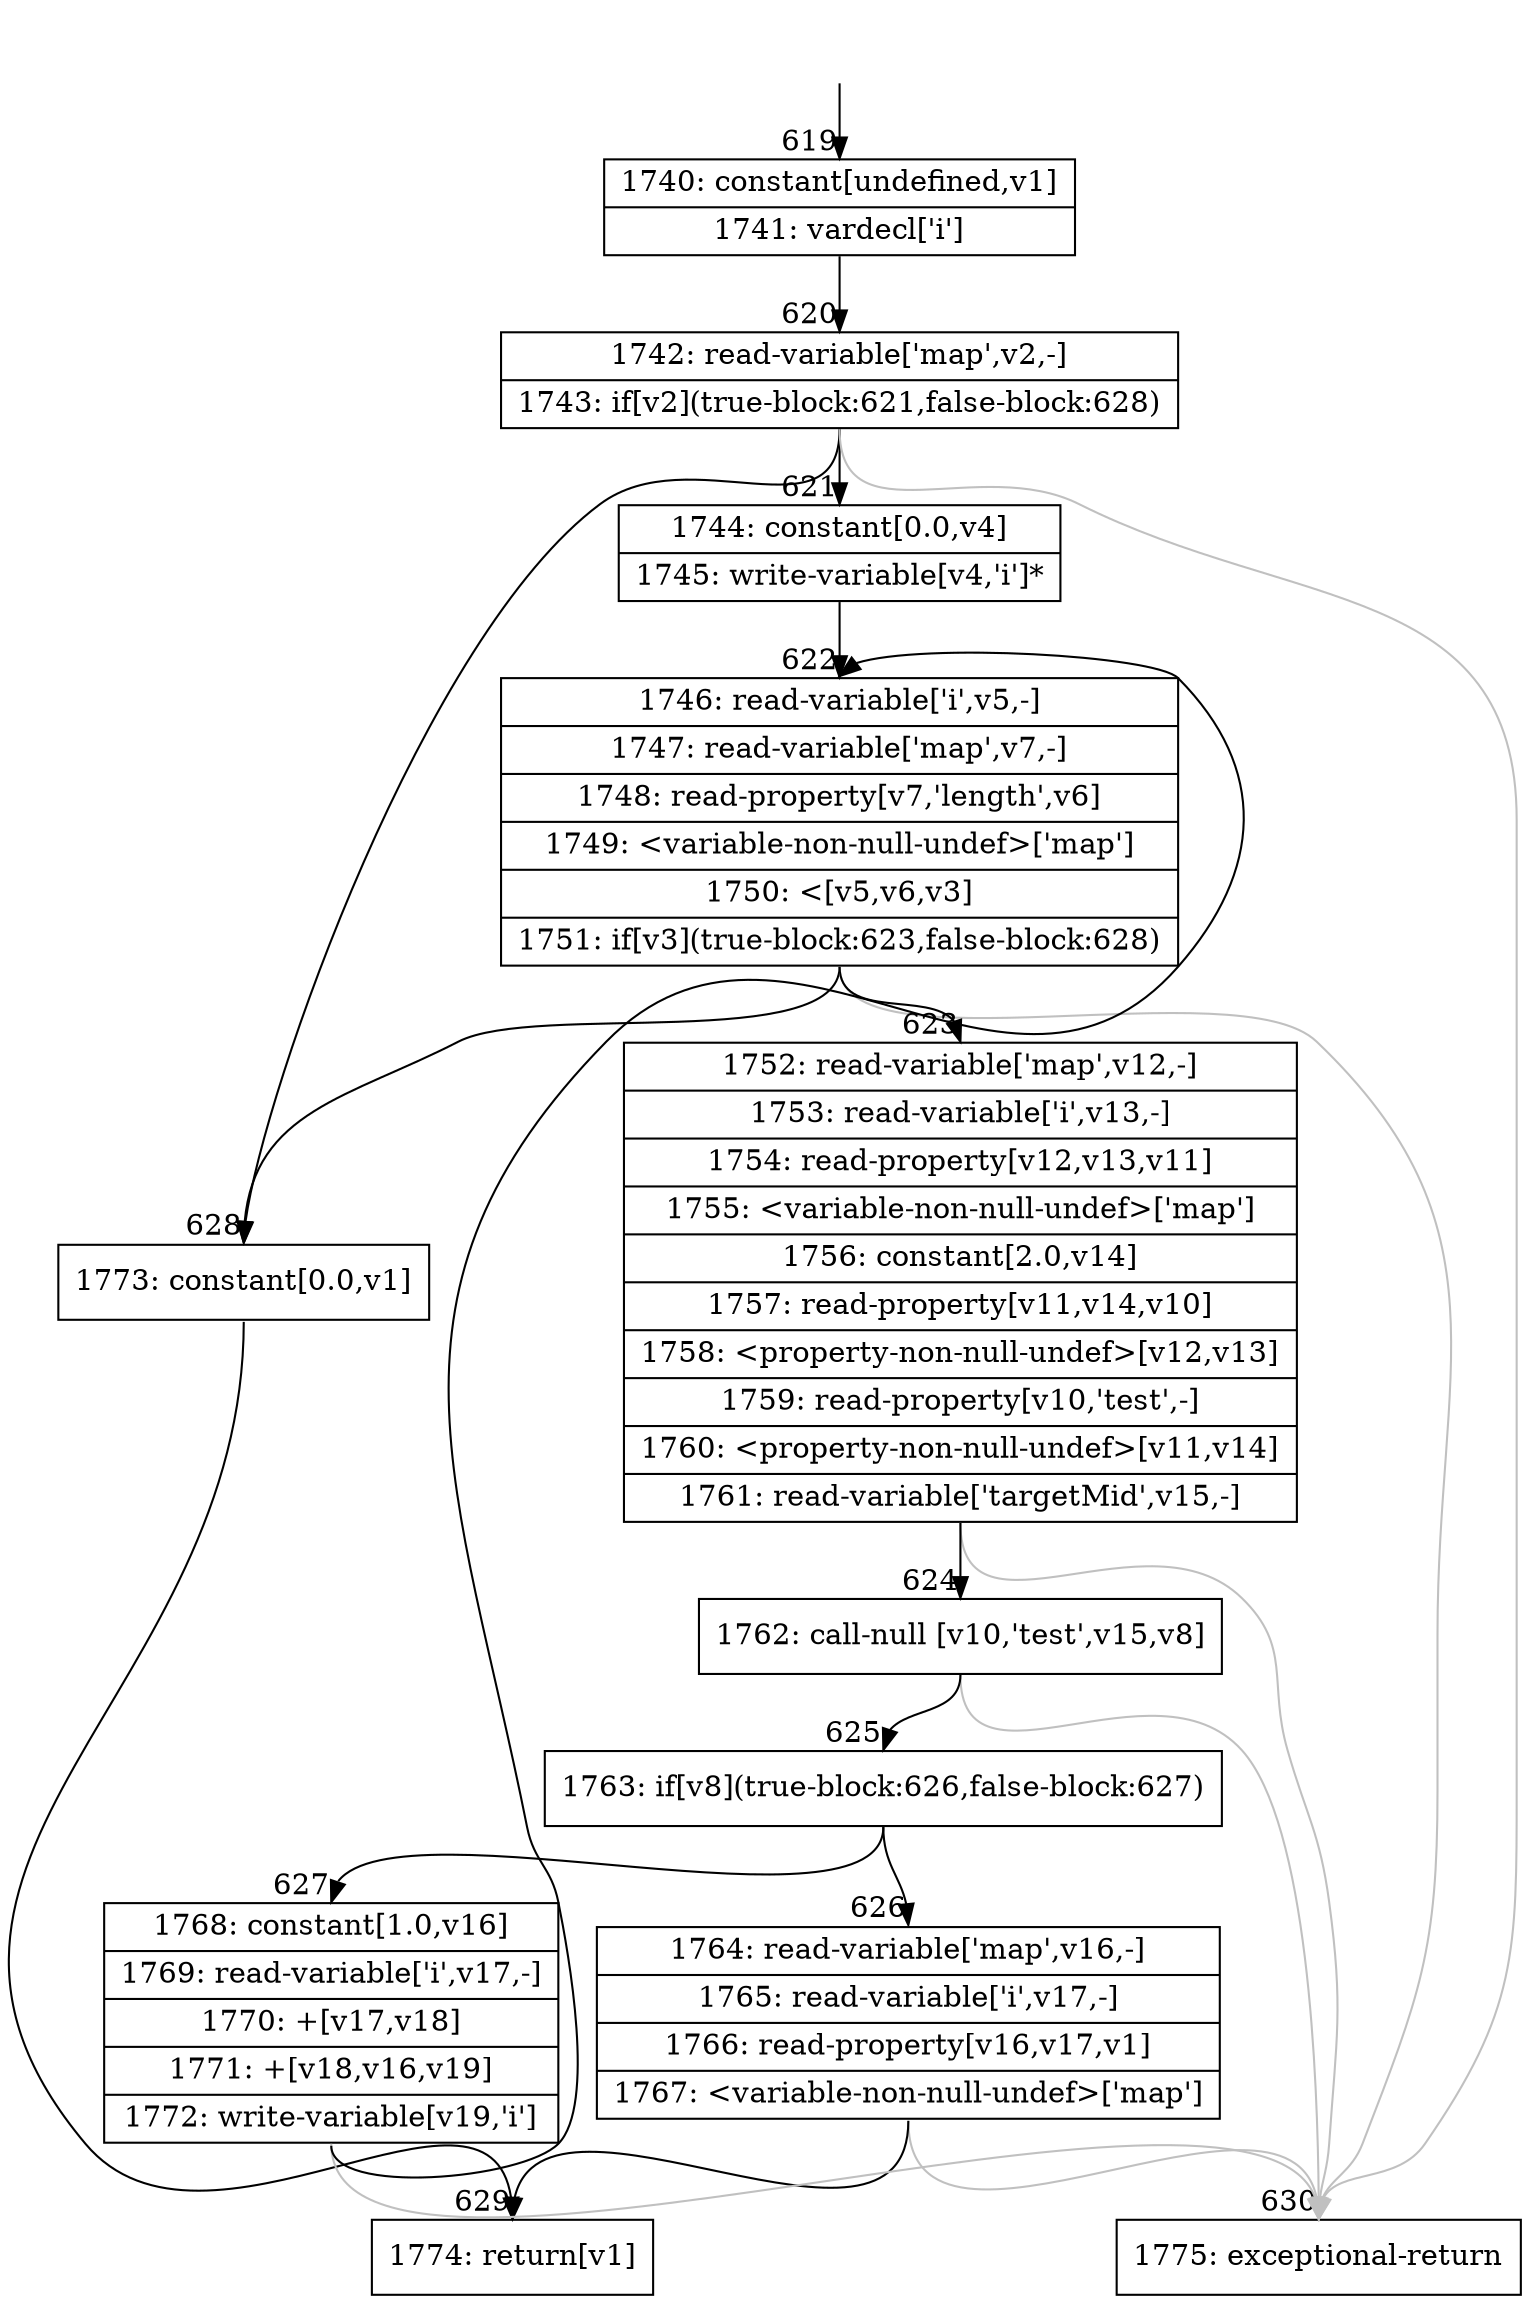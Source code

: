 digraph {
rankdir="TD"
BB_entry53[shape=none,label=""];
BB_entry53 -> BB619 [tailport=s, headport=n, headlabel="    619"]
BB619 [shape=record label="{1740: constant[undefined,v1]|1741: vardecl['i']}" ] 
BB619 -> BB620 [tailport=s, headport=n, headlabel="      620"]
BB620 [shape=record label="{1742: read-variable['map',v2,-]|1743: if[v2](true-block:621,false-block:628)}" ] 
BB620 -> BB621 [tailport=s, headport=n, headlabel="      621"]
BB620 -> BB628 [tailport=s, headport=n, headlabel="      628"]
BB620 -> BB630 [tailport=s, headport=n, color=gray, headlabel="      630"]
BB621 [shape=record label="{1744: constant[0.0,v4]|1745: write-variable[v4,'i']*}" ] 
BB621 -> BB622 [tailport=s, headport=n, headlabel="      622"]
BB622 [shape=record label="{1746: read-variable['i',v5,-]|1747: read-variable['map',v7,-]|1748: read-property[v7,'length',v6]|1749: \<variable-non-null-undef\>['map']|1750: \<[v5,v6,v3]|1751: if[v3](true-block:623,false-block:628)}" ] 
BB622 -> BB623 [tailport=s, headport=n, headlabel="      623"]
BB622 -> BB628 [tailport=s, headport=n]
BB622 -> BB630 [tailport=s, headport=n, color=gray]
BB623 [shape=record label="{1752: read-variable['map',v12,-]|1753: read-variable['i',v13,-]|1754: read-property[v12,v13,v11]|1755: \<variable-non-null-undef\>['map']|1756: constant[2.0,v14]|1757: read-property[v11,v14,v10]|1758: \<property-non-null-undef\>[v12,v13]|1759: read-property[v10,'test',-]|1760: \<property-non-null-undef\>[v11,v14]|1761: read-variable['targetMid',v15,-]}" ] 
BB623 -> BB624 [tailport=s, headport=n, headlabel="      624"]
BB623 -> BB630 [tailport=s, headport=n, color=gray]
BB624 [shape=record label="{1762: call-null [v10,'test',v15,v8]}" ] 
BB624 -> BB625 [tailport=s, headport=n, headlabel="      625"]
BB624 -> BB630 [tailport=s, headport=n, color=gray]
BB625 [shape=record label="{1763: if[v8](true-block:626,false-block:627)}" ] 
BB625 -> BB626 [tailport=s, headport=n, headlabel="      626"]
BB625 -> BB627 [tailport=s, headport=n, headlabel="      627"]
BB626 [shape=record label="{1764: read-variable['map',v16,-]|1765: read-variable['i',v17,-]|1766: read-property[v16,v17,v1]|1767: \<variable-non-null-undef\>['map']}" ] 
BB626 -> BB629 [tailport=s, headport=n, headlabel="      629"]
BB626 -> BB630 [tailport=s, headport=n, color=gray]
BB627 [shape=record label="{1768: constant[1.0,v16]|1769: read-variable['i',v17,-]|1770: +[v17,v18]|1771: +[v18,v16,v19]|1772: write-variable[v19,'i']}" ] 
BB627 -> BB622 [tailport=s, headport=n]
BB627 -> BB630 [tailport=s, headport=n, color=gray]
BB628 [shape=record label="{1773: constant[0.0,v1]}" ] 
BB628 -> BB629 [tailport=s, headport=n]
BB629 [shape=record label="{1774: return[v1]}" ] 
BB630 [shape=record label="{1775: exceptional-return}" ] 
//#$~ 943
}
